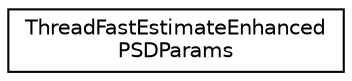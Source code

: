 digraph "Graphical Class Hierarchy"
{
  edge [fontname="Helvetica",fontsize="10",labelfontname="Helvetica",labelfontsize="10"];
  node [fontname="Helvetica",fontsize="10",shape=record];
  rankdir="LR";
  Node0 [label="ThreadFastEstimateEnhanced\lPSDParams",height=0.2,width=0.4,color="black", fillcolor="white", style="filled",URL="$classThreadFastEstimateEnhancedPSDParams.html"];
}
